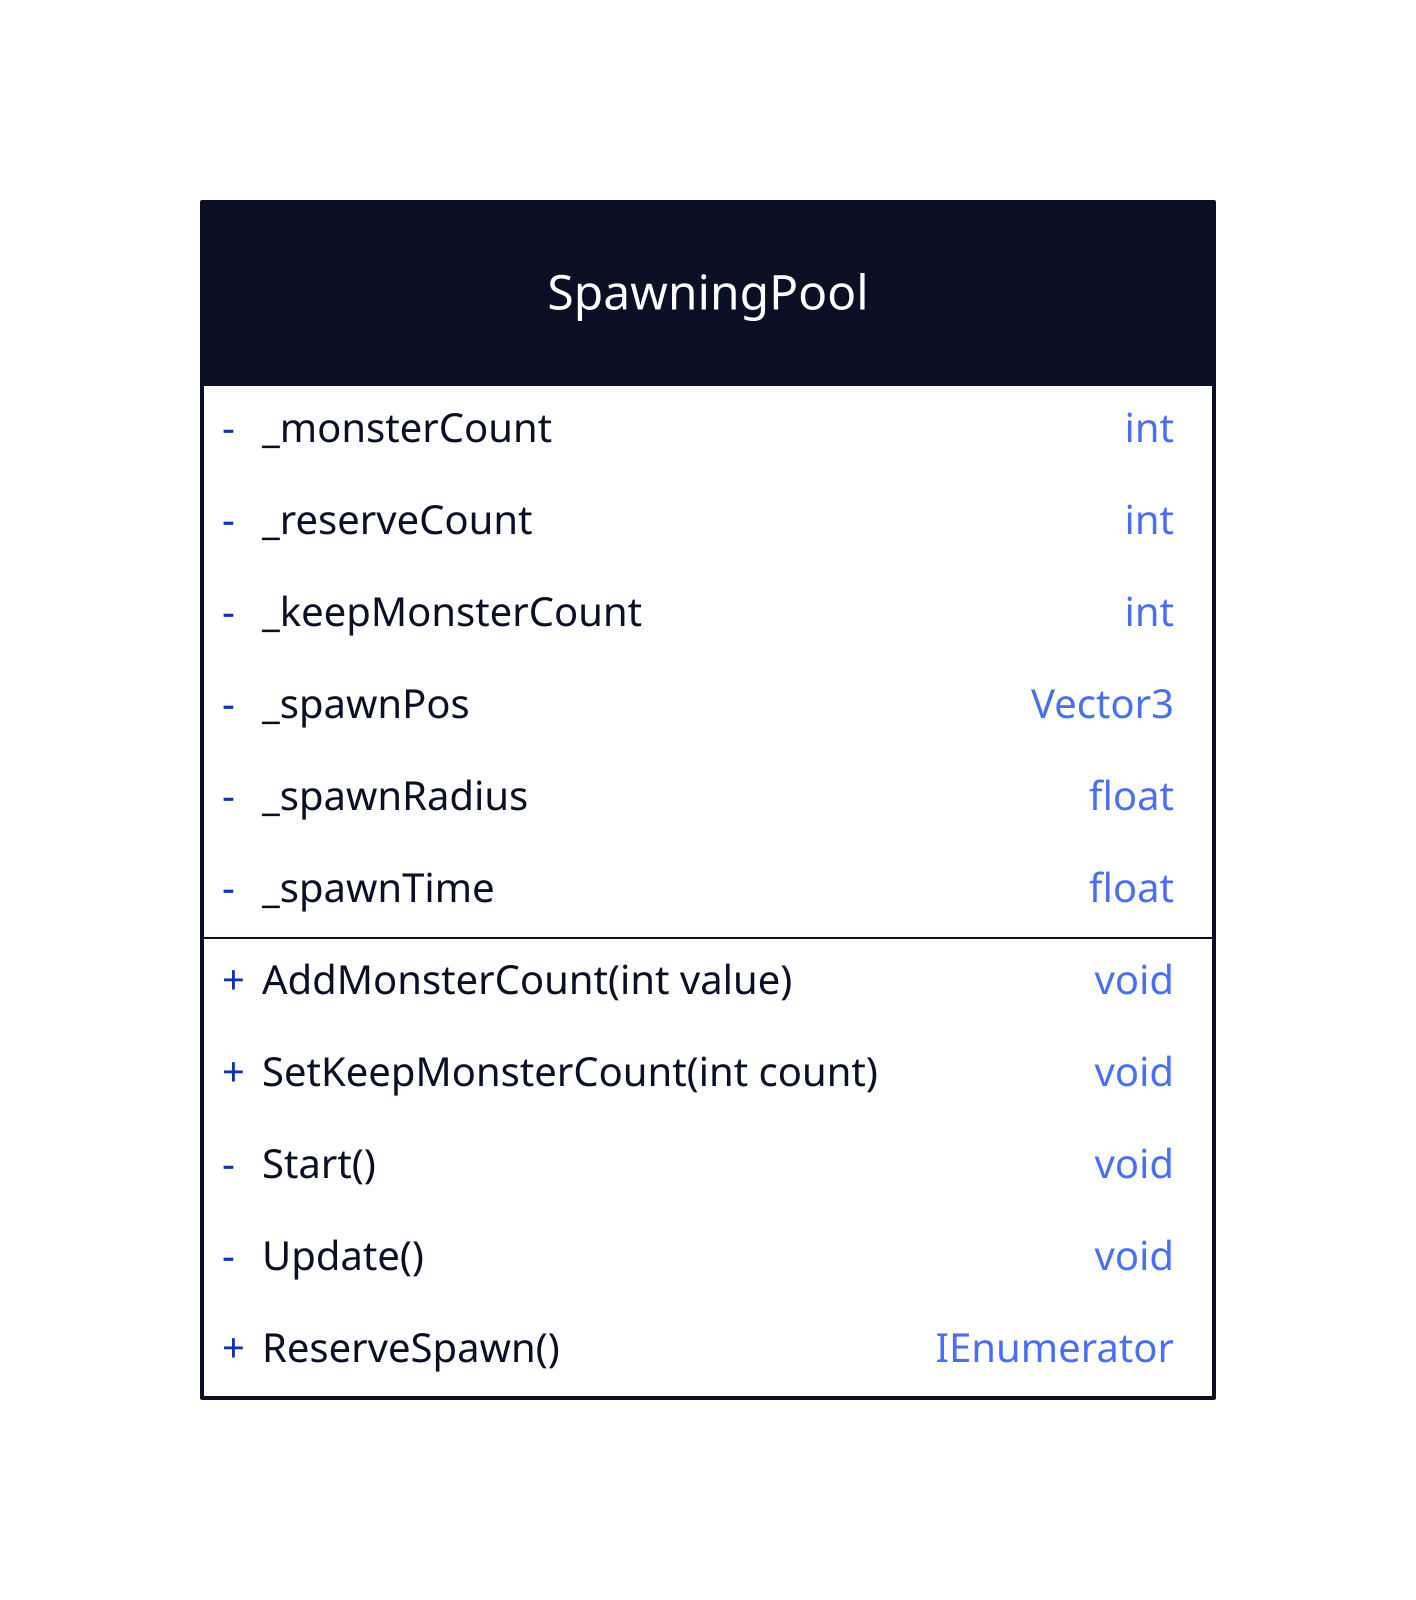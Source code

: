 SpawningPool: {
  shape: class
  -_monsterCount: int
  -_reserveCount: int
  -_keepMonsterCount: int
  -_spawnPos: Vector3
  -_spawnRadius: float
  -_spawnTime: float
  AddMonsterCount(int value)
  SetKeepMonsterCount(int count)
  -Start()
  -Update()
  ReserveSpawn(): IEnumerator
}
